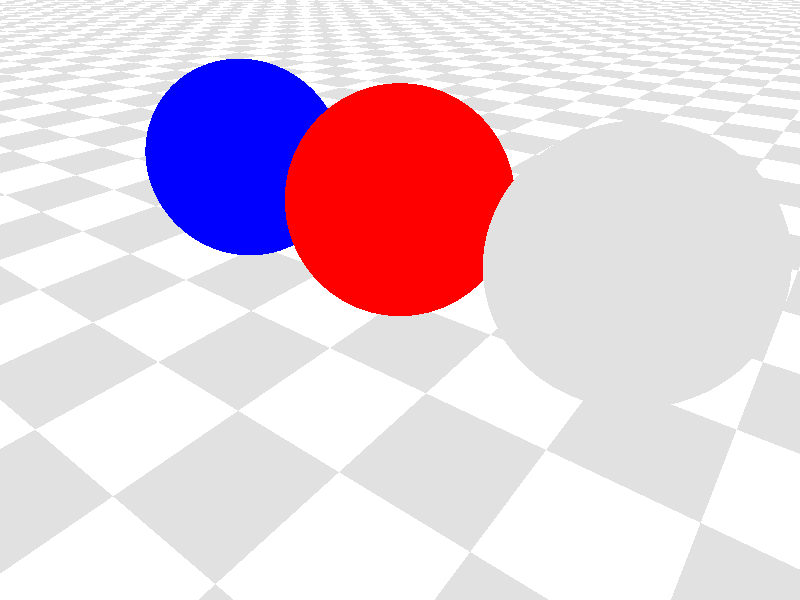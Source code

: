 #include "colors.inc"

light_source { <50,50,-50> color White }
camera { location <3,-4,-3> look_at <0,0,0> sky <0,0,-1>}

sphere {<-2,0,-1>, 1 texture{pigment{color Blue}finish{ reflection 1 }} }
sphere {< 0,0,-1>, 1 texture{pigment{color Red }finish{ reflection 1 }} }
sphere {< 2,0,-1>, 1 texture{pigment{color Gray}finish{ reflection 1 }} }

plane { <0,0,-1>, 0
  pigment {
    checker color White, color Gray
  }
}